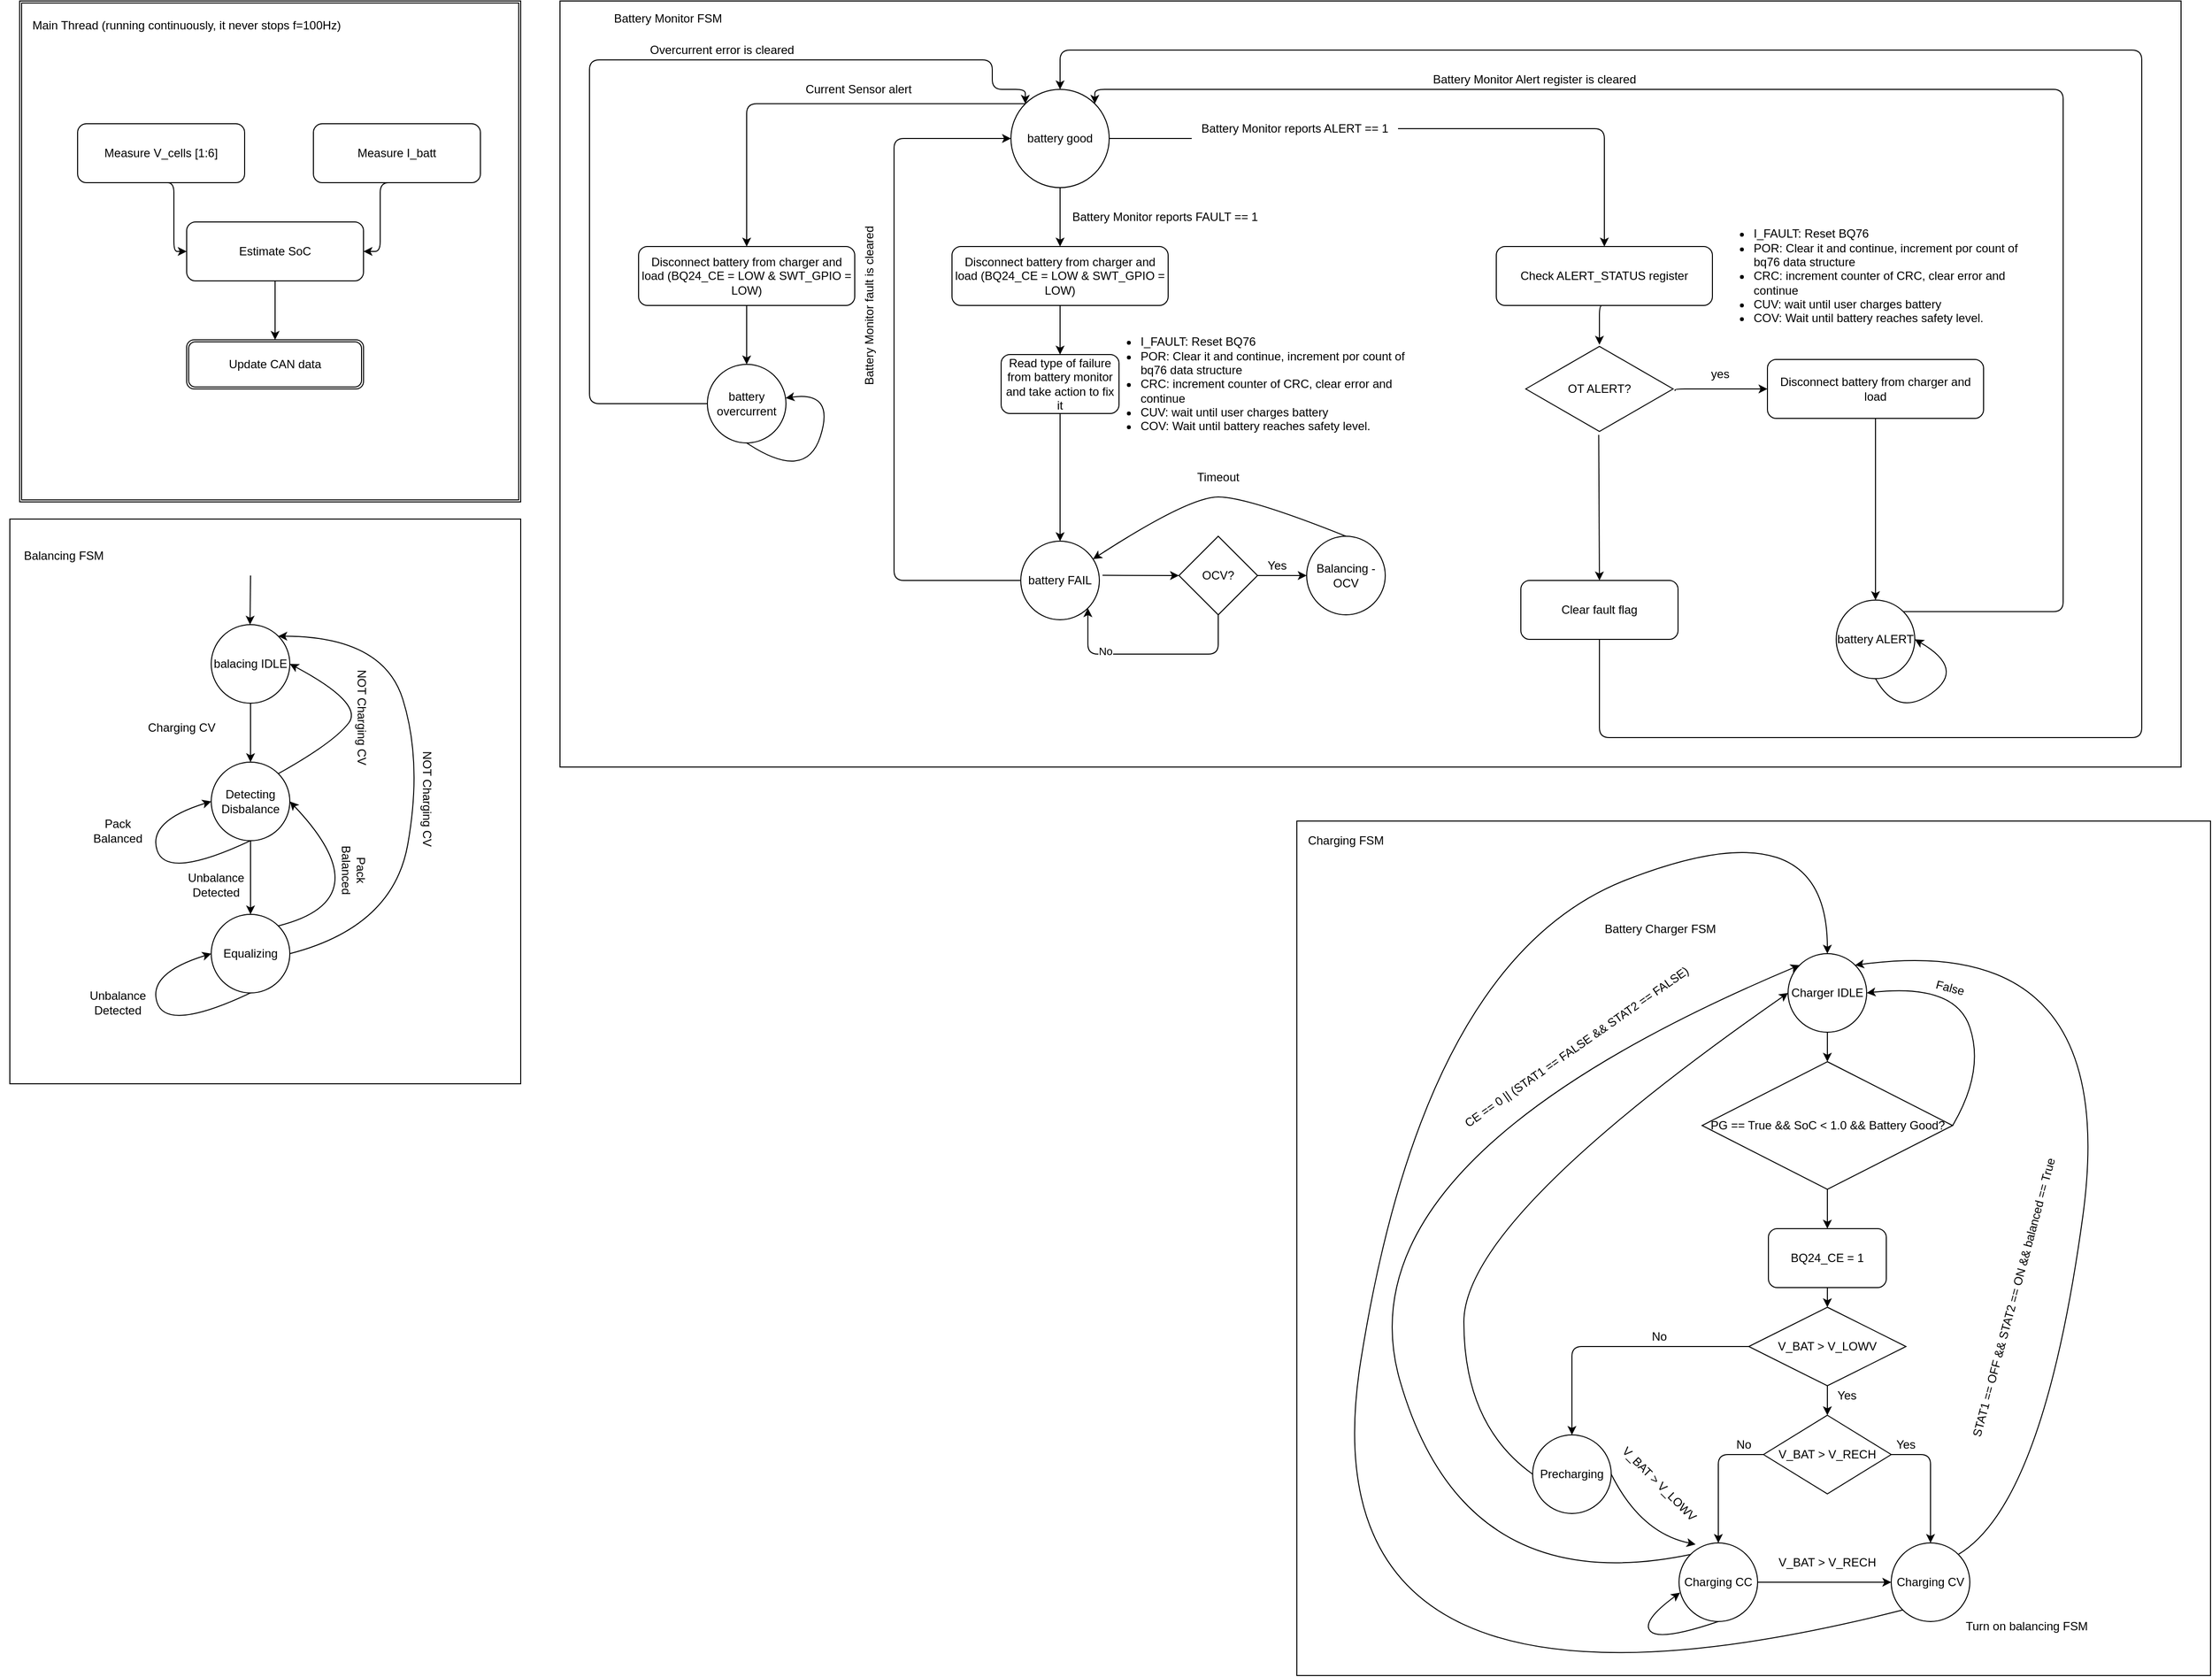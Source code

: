 <mxfile version="14.5.1" type="device"><diagram id="g3DpGtktaJrWY0wCHxWM" name="Page-1"><mxGraphModel dx="1092" dy="1663" grid="1" gridSize="10" guides="1" tooltips="1" connect="1" arrows="1" fold="1" page="1" pageScale="1" pageWidth="827" pageHeight="1169" math="0" shadow="0"><root><mxCell id="0"/><mxCell id="1" parent="0"/><mxCell id="d3mwTh0rrNDCZrn80b3e-203" value="" style="rounded=0;whiteSpace=wrap;html=1;fillColor=none;" parent="1" vertex="1"><mxGeometry x="140" y="-157.5" width="520" height="575" as="geometry"/></mxCell><mxCell id="d3mwTh0rrNDCZrn80b3e-7" value="Measure V_cells [1:6]" style="rounded=1;whiteSpace=wrap;html=1;" parent="1" vertex="1"><mxGeometry x="209" y="-560" width="170" height="60" as="geometry"/></mxCell><mxCell id="d3mwTh0rrNDCZrn80b3e-8" value="Measure I_batt" style="rounded=1;whiteSpace=wrap;html=1;" parent="1" vertex="1"><mxGeometry x="449" y="-560" width="170" height="60" as="geometry"/></mxCell><mxCell id="d3mwTh0rrNDCZrn80b3e-9" value="Estimate SoC" style="rounded=1;whiteSpace=wrap;html=1;" parent="1" vertex="1"><mxGeometry x="320" y="-460" width="180" height="60" as="geometry"/></mxCell><mxCell id="d3mwTh0rrNDCZrn80b3e-12" value="" style="edgeStyle=elbowEdgeStyle;elbow=horizontal;endArrow=classic;html=1;entryX=0;entryY=0.5;entryDx=0;entryDy=0;exitX=0.5;exitY=1;exitDx=0;exitDy=0;" parent="1" source="d3mwTh0rrNDCZrn80b3e-7" target="d3mwTh0rrNDCZrn80b3e-9" edge="1"><mxGeometry width="50" height="50" relative="1" as="geometry"><mxPoint x="170" y="-400" as="sourcePoint"/><mxPoint x="220" y="-450" as="targetPoint"/></mxGeometry></mxCell><mxCell id="d3mwTh0rrNDCZrn80b3e-13" value="" style="edgeStyle=elbowEdgeStyle;elbow=horizontal;endArrow=classic;html=1;exitX=0.5;exitY=1;exitDx=0;exitDy=0;entryX=1;entryY=0.5;entryDx=0;entryDy=0;" parent="1" source="d3mwTh0rrNDCZrn80b3e-8" target="d3mwTh0rrNDCZrn80b3e-9" edge="1"><mxGeometry width="50" height="50" relative="1" as="geometry"><mxPoint x="560" y="-420" as="sourcePoint"/><mxPoint x="610" y="-470" as="targetPoint"/></mxGeometry></mxCell><mxCell id="d3mwTh0rrNDCZrn80b3e-14" value="" style="edgeStyle=segmentEdgeStyle;endArrow=classic;html=1;exitX=0.5;exitY=1;exitDx=0;exitDy=0;" parent="1" source="d3mwTh0rrNDCZrn80b3e-9" edge="1"><mxGeometry width="50" height="50" relative="1" as="geometry"><mxPoint x="400" y="-350" as="sourcePoint"/><mxPoint x="410" y="-340" as="targetPoint"/></mxGeometry></mxCell><mxCell id="d3mwTh0rrNDCZrn80b3e-15" value="Update CAN data" style="shape=ext;double=1;rounded=1;whiteSpace=wrap;html=1;" parent="1" vertex="1"><mxGeometry x="320" y="-340" width="180" height="50" as="geometry"/></mxCell><mxCell id="d3mwTh0rrNDCZrn80b3e-19" value="" style="shape=ext;double=1;whiteSpace=wrap;html=1;aspect=fixed;fillColor=none;" parent="1" vertex="1"><mxGeometry x="150" y="-685" width="510" height="510" as="geometry"/></mxCell><mxCell id="d3mwTh0rrNDCZrn80b3e-24" value="Main Thread (running continuously, it never stops f=100Hz)" style="text;html=1;strokeColor=none;fillColor=none;align=center;verticalAlign=middle;whiteSpace=wrap;rounded=0;" parent="1" vertex="1"><mxGeometry x="160" y="-670" width="320" height="20" as="geometry"/></mxCell><mxCell id="d3mwTh0rrNDCZrn80b3e-27" value="Battery Monitor reports FAULT == 1" style="text;html=1;strokeColor=none;fillColor=none;align=center;verticalAlign=middle;whiteSpace=wrap;rounded=0;" parent="1" vertex="1"><mxGeometry x="1211" y="-475" width="210" height="20" as="geometry"/></mxCell><mxCell id="d3mwTh0rrNDCZrn80b3e-33" value="Disconnect battery from charger and load (BQ24_CE = LOW &amp;amp; SWT_GPIO = LOW)" style="rounded=1;whiteSpace=wrap;html=1;fillColor=none;" parent="1" vertex="1"><mxGeometry x="1099" y="-435" width="220" height="60" as="geometry"/></mxCell><mxCell id="d3mwTh0rrNDCZrn80b3e-34" value="Read type of failure from battery monitor and take action to fix it" style="rounded=1;whiteSpace=wrap;html=1;fillColor=none;" parent="1" vertex="1"><mxGeometry x="1149" y="-325" width="120" height="60" as="geometry"/></mxCell><mxCell id="d3mwTh0rrNDCZrn80b3e-37" value="&lt;div&gt;battery FAIL&lt;/div&gt;" style="ellipse;whiteSpace=wrap;html=1;aspect=fixed;fillColor=none;" parent="1" vertex="1"><mxGeometry x="1169" y="-135" width="80" height="80" as="geometry"/></mxCell><mxCell id="d3mwTh0rrNDCZrn80b3e-41" style="edgeStyle=orthogonalEdgeStyle;rounded=0;orthogonalLoop=1;jettySize=auto;html=1;exitX=0.5;exitY=1;exitDx=0;exitDy=0;entryX=0.5;entryY=0;entryDx=0;entryDy=0;" parent="1" source="d3mwTh0rrNDCZrn80b3e-38" target="d3mwTh0rrNDCZrn80b3e-33" edge="1"><mxGeometry relative="1" as="geometry"/></mxCell><mxCell id="d3mwTh0rrNDCZrn80b3e-38" value="battery good" style="ellipse;whiteSpace=wrap;html=1;aspect=fixed;fillColor=none;" parent="1" vertex="1"><mxGeometry x="1159" y="-595" width="100" height="100" as="geometry"/></mxCell><mxCell id="d3mwTh0rrNDCZrn80b3e-43" value="" style="edgeStyle=segmentEdgeStyle;endArrow=classic;html=1;exitX=0.5;exitY=1;exitDx=0;exitDy=0;entryX=0.5;entryY=0;entryDx=0;entryDy=0;" parent="1" source="d3mwTh0rrNDCZrn80b3e-33" target="d3mwTh0rrNDCZrn80b3e-34" edge="1"><mxGeometry width="50" height="50" relative="1" as="geometry"><mxPoint x="1270" y="-315" as="sourcePoint"/><mxPoint x="1320" y="-365" as="targetPoint"/></mxGeometry></mxCell><mxCell id="d3mwTh0rrNDCZrn80b3e-46" value="" style="edgeStyle=segmentEdgeStyle;endArrow=classic;html=1;exitX=0.5;exitY=1;exitDx=0;exitDy=0;entryX=1;entryY=1;entryDx=0;entryDy=0;" parent="1" source="d3mwTh0rrNDCZrn80b3e-191" target="d3mwTh0rrNDCZrn80b3e-37" edge="1"><mxGeometry width="50" height="50" relative="1" as="geometry"><mxPoint x="1270" y="-315" as="sourcePoint"/><mxPoint x="1300" y="-95" as="targetPoint"/><Array as="points"><mxPoint x="1370" y="-20"/><mxPoint x="1237" y="-20"/></Array></mxGeometry></mxCell><mxCell id="d3mwTh0rrNDCZrn80b3e-200" value="&lt;div&gt;No&lt;/div&gt;" style="edgeLabel;html=1;align=center;verticalAlign=middle;resizable=0;points=[];" parent="d3mwTh0rrNDCZrn80b3e-46" vertex="1" connectable="0"><mxGeometry x="0.414" y="-3" relative="1" as="geometry"><mxPoint as="offset"/></mxGeometry></mxCell><mxCell id="d3mwTh0rrNDCZrn80b3e-48" value="" style="edgeStyle=segmentEdgeStyle;endArrow=classic;html=1;exitX=0;exitY=0.5;exitDx=0;exitDy=0;entryX=0;entryY=0.5;entryDx=0;entryDy=0;" parent="1" source="d3mwTh0rrNDCZrn80b3e-37" target="d3mwTh0rrNDCZrn80b3e-38" edge="1"><mxGeometry width="50" height="50" relative="1" as="geometry"><mxPoint x="1010" y="-75" as="sourcePoint"/><mxPoint x="1070" y="-515" as="targetPoint"/><Array as="points"><mxPoint x="1040" y="-95"/><mxPoint x="1040" y="-545"/></Array></mxGeometry></mxCell><mxCell id="d3mwTh0rrNDCZrn80b3e-49" value="&lt;div&gt;Battery Monitor fault is cleared&lt;/div&gt;" style="text;html=1;strokeColor=none;fillColor=none;align=center;verticalAlign=middle;whiteSpace=wrap;rounded=0;rotation=-90;" parent="1" vertex="1"><mxGeometry x="910" y="-385" width="210" height="20" as="geometry"/></mxCell><mxCell id="d3mwTh0rrNDCZrn80b3e-51" value="&lt;ul&gt;&lt;li&gt;I_FAULT: Reset BQ76 &lt;br&gt;&lt;/li&gt;&lt;li&gt;POR: Clear it and continue, increment por count of bq76 data structure&lt;/li&gt;&lt;li&gt;CRC: increment counter of CRC, clear error and continue&lt;/li&gt;&lt;li&gt;CUV: wait until user charges battery&lt;/li&gt;&lt;li&gt;COV: Wait until battery reaches safety level.&lt;br&gt;&lt;/li&gt;&lt;/ul&gt;" style="text;strokeColor=none;fillColor=none;html=1;whiteSpace=wrap;verticalAlign=middle;overflow=hidden;" parent="1" vertex="1"><mxGeometry x="1249" y="-365" width="332" height="140" as="geometry"/></mxCell><mxCell id="d3mwTh0rrNDCZrn80b3e-53" value="Check ALERT_STATUS register" style="rounded=1;whiteSpace=wrap;html=1;fillColor=none;" parent="1" vertex="1"><mxGeometry x="1653" y="-435" width="220" height="60" as="geometry"/></mxCell><mxCell id="d3mwTh0rrNDCZrn80b3e-58" value="" style="edgeStyle=segmentEdgeStyle;endArrow=classic;html=1;startArrow=none;" parent="1" source="d3mwTh0rrNDCZrn80b3e-91" target="d3mwTh0rrNDCZrn80b3e-53" edge="1"><mxGeometry width="50" height="50" relative="1" as="geometry"><mxPoint x="1259" y="-545" as="sourcePoint"/><mxPoint x="1309" y="-595" as="targetPoint"/></mxGeometry></mxCell><mxCell id="d3mwTh0rrNDCZrn80b3e-59" value="&lt;ul&gt;&lt;li&gt;I_FAULT: Reset BQ76 &lt;br&gt;&lt;/li&gt;&lt;li&gt;POR: Clear it and continue, increment por count of bq76 data structure&lt;/li&gt;&lt;li&gt;CRC: increment counter of CRC, clear error and continue&lt;/li&gt;&lt;li&gt;CUV: wait until user charges battery&lt;/li&gt;&lt;li&gt;COV: Wait until battery reaches safety level.&lt;br&gt;&lt;/li&gt;&lt;/ul&gt;" style="text;strokeColor=none;fillColor=none;html=1;whiteSpace=wrap;verticalAlign=middle;overflow=hidden;" parent="1" vertex="1"><mxGeometry x="1873" y="-475" width="332" height="140" as="geometry"/></mxCell><mxCell id="d3mwTh0rrNDCZrn80b3e-60" value="OT ALERT?" style="html=1;whiteSpace=wrap;aspect=fixed;shape=isoRectangle;fillColor=none;" parent="1" vertex="1"><mxGeometry x="1683" y="-335" width="150" height="90" as="geometry"/></mxCell><mxCell id="d3mwTh0rrNDCZrn80b3e-61" value="" style="edgeStyle=segmentEdgeStyle;endArrow=classic;html=1;exitX=0.5;exitY=1;exitDx=0;exitDy=0;" parent="1" source="d3mwTh0rrNDCZrn80b3e-53" target="d3mwTh0rrNDCZrn80b3e-60" edge="1"><mxGeometry width="50" height="50" relative="1" as="geometry"><mxPoint x="1581" y="-285" as="sourcePoint"/><mxPoint x="1631" y="-335" as="targetPoint"/></mxGeometry></mxCell><mxCell id="d3mwTh0rrNDCZrn80b3e-65" value="Disconnect battery from charger and load" style="rounded=1;whiteSpace=wrap;html=1;fillColor=none;" parent="1" vertex="1"><mxGeometry x="1929" y="-320" width="220" height="60" as="geometry"/></mxCell><mxCell id="d3mwTh0rrNDCZrn80b3e-68" value="" style="edgeStyle=segmentEdgeStyle;endArrow=classic;html=1;exitX=1.013;exitY=0.522;exitDx=0;exitDy=0;exitPerimeter=0;entryX=0;entryY=0.5;entryDx=0;entryDy=0;" parent="1" source="d3mwTh0rrNDCZrn80b3e-60" target="d3mwTh0rrNDCZrn80b3e-65" edge="1"><mxGeometry width="50" height="50" relative="1" as="geometry"><mxPoint x="1581" y="-285" as="sourcePoint"/><mxPoint x="1631" y="-335" as="targetPoint"/><Array as="points"><mxPoint x="1835" y="-290"/></Array></mxGeometry></mxCell><mxCell id="d3mwTh0rrNDCZrn80b3e-70" value="yes" style="text;html=1;strokeColor=none;fillColor=none;align=center;verticalAlign=middle;whiteSpace=wrap;rounded=0;" parent="1" vertex="1"><mxGeometry x="1861" y="-315" width="40" height="20" as="geometry"/></mxCell><mxCell id="d3mwTh0rrNDCZrn80b3e-71" value="battery ALERT" style="ellipse;whiteSpace=wrap;html=1;aspect=fixed;fillColor=none;" parent="1" vertex="1"><mxGeometry x="1999" y="-75" width="80" height="80" as="geometry"/></mxCell><mxCell id="d3mwTh0rrNDCZrn80b3e-74" value="" style="curved=1;endArrow=classic;html=1;exitX=0.5;exitY=1;exitDx=0;exitDy=0;entryX=1;entryY=0.5;entryDx=0;entryDy=0;" parent="1" source="d3mwTh0rrNDCZrn80b3e-71" target="d3mwTh0rrNDCZrn80b3e-71" edge="1"><mxGeometry width="50" height="50" relative="1" as="geometry"><mxPoint x="1971" y="105" as="sourcePoint"/><mxPoint x="2021" y="55" as="targetPoint"/><Array as="points"><mxPoint x="2061" y="45"/><mxPoint x="2131" y="-5"/></Array></mxGeometry></mxCell><mxCell id="d3mwTh0rrNDCZrn80b3e-77" value="&lt;div&gt;Battery Monitor Alert register is cleared&lt;/div&gt;" style="text;html=1;strokeColor=none;fillColor=none;align=center;verticalAlign=middle;whiteSpace=wrap;rounded=0;" parent="1" vertex="1"><mxGeometry x="1553" y="-615" width="278" height="20" as="geometry"/></mxCell><mxCell id="d3mwTh0rrNDCZrn80b3e-82" value="" style="edgeStyle=segmentEdgeStyle;endArrow=classic;html=1;exitX=1;exitY=0;exitDx=0;exitDy=0;entryX=1;entryY=0;entryDx=0;entryDy=0;" parent="1" source="d3mwTh0rrNDCZrn80b3e-71" target="d3mwTh0rrNDCZrn80b3e-38" edge="1"><mxGeometry width="50" height="50" relative="1" as="geometry"><mxPoint x="2110" y="-205" as="sourcePoint"/><mxPoint x="1340" y="-545" as="targetPoint"/><Array as="points"><mxPoint x="2230" y="-63"/><mxPoint x="2230" y="-595"/><mxPoint x="1244" y="-595"/></Array></mxGeometry></mxCell><mxCell id="d3mwTh0rrNDCZrn80b3e-85" value="Clear fault flag" style="rounded=1;whiteSpace=wrap;html=1;fillColor=none;" parent="1" vertex="1"><mxGeometry x="1678" y="-95" width="160" height="60" as="geometry"/></mxCell><mxCell id="d3mwTh0rrNDCZrn80b3e-88" value="" style="edgeStyle=segmentEdgeStyle;endArrow=classic;html=1;exitX=0.5;exitY=1;exitDx=0;exitDy=0;entryX=0.5;entryY=0;entryDx=0;entryDy=0;" parent="1" source="d3mwTh0rrNDCZrn80b3e-85" target="d3mwTh0rrNDCZrn80b3e-38" edge="1"><mxGeometry width="50" height="50" relative="1" as="geometry"><mxPoint x="2390" y="-275" as="sourcePoint"/><mxPoint x="2440" y="-325" as="targetPoint"/><Array as="points"><mxPoint x="1758" y="65"/><mxPoint x="2310" y="65"/><mxPoint x="2310" y="-635"/><mxPoint x="1209" y="-635"/></Array></mxGeometry></mxCell><mxCell id="d3mwTh0rrNDCZrn80b3e-89" value="" style="edgeStyle=elbowEdgeStyle;elbow=horizontal;endArrow=classic;html=1;exitX=0;exitY=0;exitDx=0;exitDy=0;" parent="1" source="d3mwTh0rrNDCZrn80b3e-38" edge="1"><mxGeometry width="50" height="50" relative="1" as="geometry"><mxPoint x="960" y="-255" as="sourcePoint"/><mxPoint x="890" y="-435" as="targetPoint"/><Array as="points"><mxPoint x="890" y="-435"/><mxPoint x="890" y="-455"/></Array></mxGeometry></mxCell><mxCell id="d3mwTh0rrNDCZrn80b3e-91" value="Battery Monitor reports ALERT == 1" style="text;html=1;strokeColor=none;fillColor=none;align=center;verticalAlign=middle;whiteSpace=wrap;rounded=0;" parent="1" vertex="1"><mxGeometry x="1343" y="-565" width="210" height="20" as="geometry"/></mxCell><mxCell id="d3mwTh0rrNDCZrn80b3e-92" value="" style="edgeStyle=segmentEdgeStyle;endArrow=none;html=1;" parent="1" target="d3mwTh0rrNDCZrn80b3e-91" edge="1"><mxGeometry width="50" height="50" relative="1" as="geometry"><mxPoint x="1259" y="-545" as="sourcePoint"/><mxPoint x="1763.0" y="-435" as="targetPoint"/></mxGeometry></mxCell><mxCell id="d3mwTh0rrNDCZrn80b3e-93" value="Current Sensor alert" style="text;html=1;strokeColor=none;fillColor=none;align=center;verticalAlign=middle;whiteSpace=wrap;rounded=0;" parent="1" vertex="1"><mxGeometry x="899" y="-605" width="210" height="20" as="geometry"/></mxCell><mxCell id="d3mwTh0rrNDCZrn80b3e-94" value="Disconnect battery from charger and load (BQ24_CE = LOW &amp;amp; SWT_GPIO = LOW)" style="rounded=1;whiteSpace=wrap;html=1;fillColor=none;" parent="1" vertex="1"><mxGeometry x="780" y="-435" width="220" height="60" as="geometry"/></mxCell><mxCell id="d3mwTh0rrNDCZrn80b3e-95" value="" style="edgeStyle=segmentEdgeStyle;endArrow=classic;html=1;exitX=0.5;exitY=1;exitDx=0;exitDy=0;entryX=0.5;entryY=0;entryDx=0;entryDy=0;" parent="1" source="d3mwTh0rrNDCZrn80b3e-34" target="d3mwTh0rrNDCZrn80b3e-37" edge="1"><mxGeometry width="50" height="50" relative="1" as="geometry"><mxPoint x="1209" y="-255" as="sourcePoint"/><mxPoint x="1259" y="-305" as="targetPoint"/></mxGeometry></mxCell><mxCell id="d3mwTh0rrNDCZrn80b3e-96" value="" style="endArrow=classic;html=1;exitX=0.495;exitY=1.019;exitDx=0;exitDy=0;exitPerimeter=0;entryX=0.5;entryY=0;entryDx=0;entryDy=0;" parent="1" source="d3mwTh0rrNDCZrn80b3e-60" target="d3mwTh0rrNDCZrn80b3e-85" edge="1"><mxGeometry width="50" height="50" relative="1" as="geometry"><mxPoint x="1460" y="-285" as="sourcePoint"/><mxPoint x="1510" y="-335" as="targetPoint"/></mxGeometry></mxCell><mxCell id="d3mwTh0rrNDCZrn80b3e-97" value="&lt;div&gt;battery overcurrent&lt;br&gt;&lt;/div&gt;" style="ellipse;whiteSpace=wrap;html=1;aspect=fixed;fillColor=none;" parent="1" vertex="1"><mxGeometry x="850" y="-315" width="80" height="80" as="geometry"/></mxCell><mxCell id="d3mwTh0rrNDCZrn80b3e-99" value="" style="endArrow=classic;html=1;exitX=0.5;exitY=1;exitDx=0;exitDy=0;entryX=0.5;entryY=0;entryDx=0;entryDy=0;" parent="1" source="d3mwTh0rrNDCZrn80b3e-94" target="d3mwTh0rrNDCZrn80b3e-97" edge="1"><mxGeometry width="50" height="50" relative="1" as="geometry"><mxPoint x="1090" y="-295" as="sourcePoint"/><mxPoint x="1140" y="-345" as="targetPoint"/><Array as="points"/></mxGeometry></mxCell><mxCell id="d3mwTh0rrNDCZrn80b3e-100" value="" style="curved=1;endArrow=classic;html=1;exitX=0.5;exitY=1;exitDx=0;exitDy=0;" parent="1" source="d3mwTh0rrNDCZrn80b3e-97" target="d3mwTh0rrNDCZrn80b3e-97" edge="1"><mxGeometry width="50" height="50" relative="1" as="geometry"><mxPoint x="1090" y="-295" as="sourcePoint"/><mxPoint x="1140" y="-345" as="targetPoint"/><Array as="points"><mxPoint x="950" y="-195"/><mxPoint x="980" y="-288"/></Array></mxGeometry></mxCell><mxCell id="d3mwTh0rrNDCZrn80b3e-102" value="" style="edgeStyle=segmentEdgeStyle;endArrow=classic;html=1;exitX=0;exitY=0.5;exitDx=0;exitDy=0;entryX=0;entryY=0;entryDx=0;entryDy=0;" parent="1" source="d3mwTh0rrNDCZrn80b3e-97" target="d3mwTh0rrNDCZrn80b3e-38" edge="1"><mxGeometry width="50" height="50" relative="1" as="geometry"><mxPoint x="1090" y="-295" as="sourcePoint"/><mxPoint x="1140" y="-345" as="targetPoint"/><Array as="points"><mxPoint x="730" y="-275"/><mxPoint x="730" y="-625"/><mxPoint x="1140" y="-625"/><mxPoint x="1140" y="-595"/><mxPoint x="1174" y="-595"/></Array></mxGeometry></mxCell><mxCell id="d3mwTh0rrNDCZrn80b3e-103" value="Overcurrent error is cleared" style="text;html=1;strokeColor=none;fillColor=none;align=center;verticalAlign=middle;whiteSpace=wrap;rounded=0;" parent="1" vertex="1"><mxGeometry x="760" y="-645" width="210" height="20" as="geometry"/></mxCell><mxCell id="d3mwTh0rrNDCZrn80b3e-105" value="" style="endArrow=classic;html=1;exitX=0.5;exitY=1;exitDx=0;exitDy=0;entryX=0.5;entryY=0;entryDx=0;entryDy=0;" parent="1" source="d3mwTh0rrNDCZrn80b3e-65" target="d3mwTh0rrNDCZrn80b3e-71" edge="1"><mxGeometry width="50" height="50" relative="1" as="geometry"><mxPoint x="2060" y="-165" as="sourcePoint"/><mxPoint x="2110" y="-215" as="targetPoint"/></mxGeometry></mxCell><mxCell id="d3mwTh0rrNDCZrn80b3e-108" value="Battery Monitor FSM" style="text;html=1;strokeColor=none;fillColor=none;align=center;verticalAlign=middle;whiteSpace=wrap;rounded=0;" parent="1" vertex="1"><mxGeometry x="730" y="-670" width="160" height="5" as="geometry"/></mxCell><mxCell id="d3mwTh0rrNDCZrn80b3e-112" value="Battery Charger FSM" style="text;html=1;strokeColor=none;fillColor=none;align=center;verticalAlign=middle;whiteSpace=wrap;rounded=0;" parent="1" vertex="1"><mxGeometry x="1750" y="250" width="140" height="20" as="geometry"/></mxCell><mxCell id="d3mwTh0rrNDCZrn80b3e-113" value="Charger IDLE" style="ellipse;whiteSpace=wrap;html=1;aspect=fixed;fillColor=none;" parent="1" vertex="1"><mxGeometry x="1950" y="285" width="80" height="80" as="geometry"/></mxCell><mxCell id="d3mwTh0rrNDCZrn80b3e-117" value="" style="endArrow=classic;html=1;exitX=0.5;exitY=1;exitDx=0;exitDy=0;" parent="1" source="d3mwTh0rrNDCZrn80b3e-113" edge="1"><mxGeometry width="50" height="50" relative="1" as="geometry"><mxPoint x="2160" y="385" as="sourcePoint"/><mxPoint x="1990" y="395" as="targetPoint"/></mxGeometry></mxCell><mxCell id="d3mwTh0rrNDCZrn80b3e-118" value="&lt;div&gt;PG == True &amp;amp;&amp;amp; SoC &amp;lt; 1.0 &amp;amp;&amp;amp; Battery Good?&lt;/div&gt;" style="rhombus;whiteSpace=wrap;html=1;fillColor=none;" parent="1" vertex="1"><mxGeometry x="1862.5" y="395" width="255" height="130" as="geometry"/></mxCell><mxCell id="d3mwTh0rrNDCZrn80b3e-120" value="" style="curved=1;endArrow=classic;html=1;exitX=1;exitY=0.5;exitDx=0;exitDy=0;entryX=1;entryY=0.5;entryDx=0;entryDy=0;" parent="1" source="d3mwTh0rrNDCZrn80b3e-118" target="d3mwTh0rrNDCZrn80b3e-113" edge="1"><mxGeometry width="50" height="50" relative="1" as="geometry"><mxPoint x="2160" y="545" as="sourcePoint"/><mxPoint x="2210" y="495" as="targetPoint"/><Array as="points"><mxPoint x="2150" y="405"/><mxPoint x="2120" y="315"/></Array></mxGeometry></mxCell><mxCell id="d3mwTh0rrNDCZrn80b3e-121" value="False" style="text;html=1;strokeColor=none;fillColor=none;align=center;verticalAlign=middle;whiteSpace=wrap;rounded=0;rotation=15;" parent="1" vertex="1"><mxGeometry x="2095" y="310" width="40" height="20" as="geometry"/></mxCell><mxCell id="d3mwTh0rrNDCZrn80b3e-122" value="BQ24_CE = 1" style="rounded=1;whiteSpace=wrap;html=1;fillColor=none;" parent="1" vertex="1"><mxGeometry x="1930" y="565" width="120" height="60" as="geometry"/></mxCell><mxCell id="d3mwTh0rrNDCZrn80b3e-123" value="" style="endArrow=classic;html=1;exitX=0.5;exitY=1;exitDx=0;exitDy=0;entryX=0.5;entryY=0;entryDx=0;entryDy=0;" parent="1" source="d3mwTh0rrNDCZrn80b3e-118" target="d3mwTh0rrNDCZrn80b3e-122" edge="1"><mxGeometry width="50" height="50" relative="1" as="geometry"><mxPoint x="2160" y="545" as="sourcePoint"/><mxPoint x="2210" y="495" as="targetPoint"/></mxGeometry></mxCell><mxCell id="d3mwTh0rrNDCZrn80b3e-124" value="Charging CC" style="ellipse;whiteSpace=wrap;html=1;aspect=fixed;fillColor=none;" parent="1" vertex="1"><mxGeometry x="1839" y="885" width="80" height="80" as="geometry"/></mxCell><mxCell id="d3mwTh0rrNDCZrn80b3e-127" value="Charging CV" style="ellipse;whiteSpace=wrap;html=1;aspect=fixed;fillColor=none;" parent="1" vertex="1"><mxGeometry x="2055" y="885" width="80" height="80" as="geometry"/></mxCell><mxCell id="d3mwTh0rrNDCZrn80b3e-128" value="V_BAT &amp;gt; V_RECH" style="rhombus;whiteSpace=wrap;html=1;fillColor=none;" parent="1" vertex="1"><mxGeometry x="1925" y="755" width="130" height="80" as="geometry"/></mxCell><mxCell id="d3mwTh0rrNDCZrn80b3e-132" value="V_BAT &amp;gt; V_LOWV" style="rhombus;whiteSpace=wrap;html=1;fillColor=none;" parent="1" vertex="1"><mxGeometry x="1910" y="645" width="160" height="80" as="geometry"/></mxCell><mxCell id="d3mwTh0rrNDCZrn80b3e-133" value="Precharging" style="ellipse;whiteSpace=wrap;html=1;aspect=fixed;fillColor=none;" parent="1" vertex="1"><mxGeometry x="1690" y="775" width="80" height="80" as="geometry"/></mxCell><mxCell id="d3mwTh0rrNDCZrn80b3e-135" value="" style="edgeStyle=segmentEdgeStyle;endArrow=classic;html=1;exitX=0;exitY=0.5;exitDx=0;exitDy=0;entryX=0.5;entryY=0;entryDx=0;entryDy=0;" parent="1" source="d3mwTh0rrNDCZrn80b3e-132" target="d3mwTh0rrNDCZrn80b3e-133" edge="1"><mxGeometry width="50" height="50" relative="1" as="geometry"><mxPoint x="2160" y="715" as="sourcePoint"/><mxPoint x="2210" y="665" as="targetPoint"/></mxGeometry></mxCell><mxCell id="d3mwTh0rrNDCZrn80b3e-136" value="No" style="text;html=1;strokeColor=none;fillColor=none;align=center;verticalAlign=middle;whiteSpace=wrap;rounded=0;" parent="1" vertex="1"><mxGeometry x="1799" y="665" width="40" height="20" as="geometry"/></mxCell><mxCell id="d3mwTh0rrNDCZrn80b3e-138" value="" style="edgeStyle=segmentEdgeStyle;endArrow=classic;html=1;exitX=0;exitY=0.5;exitDx=0;exitDy=0;entryX=0.5;entryY=0;entryDx=0;entryDy=0;" parent="1" source="d3mwTh0rrNDCZrn80b3e-128" target="d3mwTh0rrNDCZrn80b3e-124" edge="1"><mxGeometry width="50" height="50" relative="1" as="geometry"><mxPoint x="2160" y="825" as="sourcePoint"/><mxPoint x="2210" y="775" as="targetPoint"/></mxGeometry></mxCell><mxCell id="d3mwTh0rrNDCZrn80b3e-139" value="No" style="text;html=1;strokeColor=none;fillColor=none;align=center;verticalAlign=middle;whiteSpace=wrap;rounded=0;" parent="1" vertex="1"><mxGeometry x="1885" y="775" width="40" height="20" as="geometry"/></mxCell><mxCell id="d3mwTh0rrNDCZrn80b3e-140" value="" style="endArrow=classic;html=1;exitX=0.5;exitY=1;exitDx=0;exitDy=0;entryX=0.5;entryY=0;entryDx=0;entryDy=0;" parent="1" source="d3mwTh0rrNDCZrn80b3e-132" target="d3mwTh0rrNDCZrn80b3e-128" edge="1"><mxGeometry width="50" height="50" relative="1" as="geometry"><mxPoint x="2160" y="825" as="sourcePoint"/><mxPoint x="2210" y="775" as="targetPoint"/></mxGeometry></mxCell><mxCell id="d3mwTh0rrNDCZrn80b3e-141" value="Yes" style="text;html=1;strokeColor=none;fillColor=none;align=center;verticalAlign=middle;whiteSpace=wrap;rounded=0;" parent="1" vertex="1"><mxGeometry x="1990" y="725" width="40" height="20" as="geometry"/></mxCell><mxCell id="d3mwTh0rrNDCZrn80b3e-143" value="" style="edgeStyle=segmentEdgeStyle;endArrow=classic;html=1;exitX=1;exitY=0.5;exitDx=0;exitDy=0;entryX=0.5;entryY=0;entryDx=0;entryDy=0;" parent="1" source="d3mwTh0rrNDCZrn80b3e-128" target="d3mwTh0rrNDCZrn80b3e-127" edge="1"><mxGeometry width="50" height="50" relative="1" as="geometry"><mxPoint x="2160" y="825" as="sourcePoint"/><mxPoint x="2210" y="775" as="targetPoint"/></mxGeometry></mxCell><mxCell id="d3mwTh0rrNDCZrn80b3e-144" value="Yes" style="text;html=1;strokeColor=none;fillColor=none;align=center;verticalAlign=middle;whiteSpace=wrap;rounded=0;" parent="1" vertex="1"><mxGeometry x="2050" y="775" width="40" height="20" as="geometry"/></mxCell><mxCell id="d3mwTh0rrNDCZrn80b3e-145" value="" style="curved=1;endArrow=classic;html=1;exitX=0.5;exitY=1;exitDx=0;exitDy=0;entryX=0.013;entryY=0.633;entryDx=0;entryDy=0;entryPerimeter=0;" parent="1" source="d3mwTh0rrNDCZrn80b3e-124" target="d3mwTh0rrNDCZrn80b3e-124" edge="1"><mxGeometry width="50" height="50" relative="1" as="geometry"><mxPoint x="2160" y="825" as="sourcePoint"/><mxPoint x="2210" y="775" as="targetPoint"/><Array as="points"><mxPoint x="1820" y="985"/><mxPoint x="1800" y="965"/></Array></mxGeometry></mxCell><mxCell id="d3mwTh0rrNDCZrn80b3e-146" value="" style="endArrow=classic;html=1;exitX=1;exitY=0.5;exitDx=0;exitDy=0;entryX=0;entryY=0.5;entryDx=0;entryDy=0;" parent="1" source="d3mwTh0rrNDCZrn80b3e-124" target="d3mwTh0rrNDCZrn80b3e-127" edge="1"><mxGeometry width="50" height="50" relative="1" as="geometry"><mxPoint x="2230" y="895" as="sourcePoint"/><mxPoint x="2280" y="845" as="targetPoint"/></mxGeometry></mxCell><mxCell id="d3mwTh0rrNDCZrn80b3e-147" value="V_BAT &amp;gt; V_RECH" style="text;html=1;strokeColor=none;fillColor=none;align=center;verticalAlign=middle;whiteSpace=wrap;rounded=0;" parent="1" vertex="1"><mxGeometry x="1930" y="895" width="120" height="20" as="geometry"/></mxCell><mxCell id="d3mwTh0rrNDCZrn80b3e-148" value="" style="endArrow=classic;html=1;exitX=0.5;exitY=1;exitDx=0;exitDy=0;entryX=0.5;entryY=0;entryDx=0;entryDy=0;" parent="1" source="d3mwTh0rrNDCZrn80b3e-122" target="d3mwTh0rrNDCZrn80b3e-132" edge="1"><mxGeometry width="50" height="50" relative="1" as="geometry"><mxPoint x="2130" y="575" as="sourcePoint"/><mxPoint x="2180" y="525" as="targetPoint"/></mxGeometry></mxCell><mxCell id="d3mwTh0rrNDCZrn80b3e-149" value="" style="curved=1;endArrow=classic;html=1;exitX=0;exitY=0.5;exitDx=0;exitDy=0;entryX=0;entryY=0.5;entryDx=0;entryDy=0;" parent="1" source="d3mwTh0rrNDCZrn80b3e-133" target="d3mwTh0rrNDCZrn80b3e-113" edge="1"><mxGeometry width="50" height="50" relative="1" as="geometry"><mxPoint x="2150" y="605" as="sourcePoint"/><mxPoint x="2200" y="555" as="targetPoint"/><Array as="points"><mxPoint x="1620" y="765"/><mxPoint x="1620" y="555"/></Array></mxGeometry></mxCell><mxCell id="d3mwTh0rrNDCZrn80b3e-150" value="CE == 0 || (STAT1 == FALSE &amp;amp;&amp;amp; STAT2 == FALSE)" style="text;html=1;strokeColor=none;fillColor=none;align=center;verticalAlign=middle;whiteSpace=wrap;rounded=0;rotation=-35;" parent="1" vertex="1"><mxGeometry x="1570" y="365" width="330" height="30" as="geometry"/></mxCell><mxCell id="d3mwTh0rrNDCZrn80b3e-153" value="" style="curved=1;endArrow=classic;html=1;exitX=0;exitY=0;exitDx=0;exitDy=0;entryX=0;entryY=0;entryDx=0;entryDy=0;" parent="1" source="d3mwTh0rrNDCZrn80b3e-124" target="d3mwTh0rrNDCZrn80b3e-113" edge="1"><mxGeometry width="50" height="50" relative="1" as="geometry"><mxPoint x="2150" y="645" as="sourcePoint"/><mxPoint x="2200" y="595" as="targetPoint"/><Array as="points"><mxPoint x="1620" y="945"/><mxPoint x="1490" y="495"/></Array></mxGeometry></mxCell><mxCell id="d3mwTh0rrNDCZrn80b3e-155" value="" style="curved=1;endArrow=classic;html=1;exitX=0;exitY=1;exitDx=0;exitDy=0;entryX=0.5;entryY=0;entryDx=0;entryDy=0;" parent="1" source="d3mwTh0rrNDCZrn80b3e-127" target="d3mwTh0rrNDCZrn80b3e-113" edge="1"><mxGeometry width="50" height="50" relative="1" as="geometry"><mxPoint x="2200" y="550" as="sourcePoint"/><mxPoint x="2250" y="500" as="targetPoint"/><Array as="points"><mxPoint x="1450" y="1110"/><mxPoint x="1580" y="290"/><mxPoint x="1990" y="130"/></Array></mxGeometry></mxCell><mxCell id="d3mwTh0rrNDCZrn80b3e-159" value="" style="curved=1;endArrow=classic;html=1;exitX=1;exitY=0.5;exitDx=0;exitDy=0;entryX=0.211;entryY=0.018;entryDx=0;entryDy=0;entryPerimeter=0;" parent="1" source="d3mwTh0rrNDCZrn80b3e-133" target="d3mwTh0rrNDCZrn80b3e-124" edge="1"><mxGeometry width="50" height="50" relative="1" as="geometry"><mxPoint x="2150" y="605" as="sourcePoint"/><mxPoint x="2200" y="555" as="targetPoint"/><Array as="points"><mxPoint x="1800" y="875"/></Array></mxGeometry></mxCell><mxCell id="d3mwTh0rrNDCZrn80b3e-160" value="V_BAT &amp;gt; V_LOWV" style="text;html=1;strokeColor=none;fillColor=none;align=center;verticalAlign=middle;whiteSpace=wrap;rounded=0;rotation=45;" parent="1" vertex="1"><mxGeometry x="1744" y="815" width="150" height="20" as="geometry"/></mxCell><mxCell id="d3mwTh0rrNDCZrn80b3e-162" value="" style="curved=1;endArrow=classic;html=1;exitX=1;exitY=0;exitDx=0;exitDy=0;entryX=1;entryY=0;entryDx=0;entryDy=0;" parent="1" source="d3mwTh0rrNDCZrn80b3e-127" target="d3mwTh0rrNDCZrn80b3e-113" edge="1"><mxGeometry width="50" height="50" relative="1" as="geometry"><mxPoint x="2160" y="845" as="sourcePoint"/><mxPoint x="2210" y="795" as="targetPoint"/><Array as="points"><mxPoint x="2210" y="845"/><mxPoint x="2290" y="260"/></Array></mxGeometry></mxCell><mxCell id="d3mwTh0rrNDCZrn80b3e-163" value="STAT1 == OFF &amp;amp;&amp;amp; STAT2 == ON &amp;amp;&amp;amp; balanced == True" style="text;html=1;strokeColor=none;fillColor=none;align=center;verticalAlign=middle;whiteSpace=wrap;rounded=0;rotation=-75;" parent="1" vertex="1"><mxGeometry x="1910" y="625" width="540" height="20" as="geometry"/></mxCell><mxCell id="d3mwTh0rrNDCZrn80b3e-166" value="Turn on balancing FSM" style="text;html=1;strokeColor=none;fillColor=none;align=center;verticalAlign=middle;whiteSpace=wrap;rounded=0;" parent="1" vertex="1"><mxGeometry x="2117.5" y="960" width="150" height="20" as="geometry"/></mxCell><mxCell id="d3mwTh0rrNDCZrn80b3e-167" value="" style="rounded=0;whiteSpace=wrap;html=1;fillColor=none;" parent="1" vertex="1"><mxGeometry x="1450" y="150" width="930" height="870" as="geometry"/></mxCell><mxCell id="d3mwTh0rrNDCZrn80b3e-168" value="Charging FSM" style="text;html=1;strokeColor=none;fillColor=none;align=center;verticalAlign=middle;whiteSpace=wrap;rounded=0;" parent="1" vertex="1"><mxGeometry x="1430" y="160" width="140" height="20" as="geometry"/></mxCell><mxCell id="d3mwTh0rrNDCZrn80b3e-170" value="balacing IDLE" style="ellipse;whiteSpace=wrap;html=1;aspect=fixed;fillColor=none;" parent="1" vertex="1"><mxGeometry x="345" y="-50" width="80" height="80" as="geometry"/></mxCell><mxCell id="d3mwTh0rrNDCZrn80b3e-171" value="Detecting Disbalance" style="ellipse;whiteSpace=wrap;html=1;aspect=fixed;fillColor=none;" parent="1" vertex="1"><mxGeometry x="345" y="90" width="80" height="80" as="geometry"/></mxCell><mxCell id="d3mwTh0rrNDCZrn80b3e-173" value="" style="endArrow=classic;html=1;exitX=0.5;exitY=1;exitDx=0;exitDy=0;" parent="1" source="d3mwTh0rrNDCZrn80b3e-170" target="d3mwTh0rrNDCZrn80b3e-171" edge="1"><mxGeometry width="50" height="50" relative="1" as="geometry"><mxPoint x="740" y="280" as="sourcePoint"/><mxPoint x="790" y="230" as="targetPoint"/></mxGeometry></mxCell><mxCell id="d3mwTh0rrNDCZrn80b3e-174" value="Charging CV" style="text;html=1;strokeColor=none;fillColor=none;align=center;verticalAlign=middle;whiteSpace=wrap;rounded=0;" parent="1" vertex="1"><mxGeometry x="260" y="45" width="110" height="20" as="geometry"/></mxCell><mxCell id="d3mwTh0rrNDCZrn80b3e-176" value="" style="curved=1;endArrow=classic;html=1;entryX=0;entryY=0.5;entryDx=0;entryDy=0;exitX=0.5;exitY=1;exitDx=0;exitDy=0;" parent="1" source="d3mwTh0rrNDCZrn80b3e-171" target="d3mwTh0rrNDCZrn80b3e-171" edge="1"><mxGeometry width="50" height="50" relative="1" as="geometry"><mxPoint x="740" y="280" as="sourcePoint"/><mxPoint x="790" y="230" as="targetPoint"/><Array as="points"><mxPoint x="300" y="210"/><mxPoint x="280" y="150"/></Array></mxGeometry></mxCell><mxCell id="d3mwTh0rrNDCZrn80b3e-177" value="Equalizing" style="ellipse;whiteSpace=wrap;html=1;aspect=fixed;fillColor=none;" parent="1" vertex="1"><mxGeometry x="345" y="245" width="80" height="80" as="geometry"/></mxCell><mxCell id="d3mwTh0rrNDCZrn80b3e-178" value="" style="endArrow=classic;html=1;exitX=0.5;exitY=1;exitDx=0;exitDy=0;" parent="1" source="d3mwTh0rrNDCZrn80b3e-171" target="d3mwTh0rrNDCZrn80b3e-177" edge="1"><mxGeometry width="50" height="50" relative="1" as="geometry"><mxPoint x="740" y="280" as="sourcePoint"/><mxPoint x="790" y="230" as="targetPoint"/></mxGeometry></mxCell><mxCell id="d3mwTh0rrNDCZrn80b3e-179" value="" style="curved=1;endArrow=classic;html=1;exitX=1;exitY=0;exitDx=0;exitDy=0;entryX=1;entryY=0.5;entryDx=0;entryDy=0;" parent="1" source="d3mwTh0rrNDCZrn80b3e-177" target="d3mwTh0rrNDCZrn80b3e-171" edge="1"><mxGeometry width="50" height="50" relative="1" as="geometry"><mxPoint x="740" y="280" as="sourcePoint"/><mxPoint x="790" y="230" as="targetPoint"/><Array as="points"><mxPoint x="520" y="230"/></Array></mxGeometry></mxCell><mxCell id="d3mwTh0rrNDCZrn80b3e-184" value="" style="curved=1;endArrow=classic;html=1;exitX=1;exitY=0;exitDx=0;exitDy=0;entryX=1;entryY=0.5;entryDx=0;entryDy=0;" parent="1" source="d3mwTh0rrNDCZrn80b3e-171" target="d3mwTh0rrNDCZrn80b3e-170" edge="1"><mxGeometry width="50" height="50" relative="1" as="geometry"><mxPoint x="740" y="280" as="sourcePoint"/><mxPoint x="790" y="230" as="targetPoint"/><Array as="points"><mxPoint x="470" y="70"/><mxPoint x="500" y="30"/></Array></mxGeometry></mxCell><mxCell id="d3mwTh0rrNDCZrn80b3e-185" value="NOT Charging CV" style="text;html=1;strokeColor=#FFFFFF;fillColor=none;align=center;verticalAlign=middle;whiteSpace=wrap;rounded=0;rotation=90;shadow=0;" parent="1" vertex="1"><mxGeometry x="432.7" y="36.73" width="130" height="15" as="geometry"/></mxCell><mxCell id="d3mwTh0rrNDCZrn80b3e-191" value="OCV?" style="rhombus;whiteSpace=wrap;html=1;fillColor=none;" parent="1" vertex="1"><mxGeometry x="1330" y="-140" width="80" height="80" as="geometry"/></mxCell><mxCell id="d3mwTh0rrNDCZrn80b3e-194" value="" style="endArrow=classic;html=1;exitX=1.04;exitY=0.435;exitDx=0;exitDy=0;exitPerimeter=0;entryX=0;entryY=0.5;entryDx=0;entryDy=0;" parent="1" source="d3mwTh0rrNDCZrn80b3e-37" target="d3mwTh0rrNDCZrn80b3e-191" edge="1"><mxGeometry width="50" height="50" relative="1" as="geometry"><mxPoint x="1250" y="-90" as="sourcePoint"/><mxPoint x="1400" y="-230" as="targetPoint"/></mxGeometry></mxCell><mxCell id="d3mwTh0rrNDCZrn80b3e-195" value="" style="endArrow=classic;html=1;exitX=1;exitY=0.5;exitDx=0;exitDy=0;" parent="1" source="d3mwTh0rrNDCZrn80b3e-191" edge="1"><mxGeometry width="50" height="50" relative="1" as="geometry"><mxPoint x="1350" y="-180" as="sourcePoint"/><mxPoint x="1460" y="-100" as="targetPoint"/></mxGeometry></mxCell><mxCell id="d3mwTh0rrNDCZrn80b3e-196" value="Balancing - OCV" style="ellipse;whiteSpace=wrap;html=1;aspect=fixed;fillColor=none;" parent="1" vertex="1"><mxGeometry x="1460" y="-140" width="80" height="80" as="geometry"/></mxCell><mxCell id="d3mwTh0rrNDCZrn80b3e-197" value="" style="curved=1;endArrow=classic;html=1;exitX=0.5;exitY=0;exitDx=0;exitDy=0;" parent="1" source="d3mwTh0rrNDCZrn80b3e-196" target="d3mwTh0rrNDCZrn80b3e-37" edge="1"><mxGeometry width="50" height="50" relative="1" as="geometry"><mxPoint x="1350" y="-180" as="sourcePoint"/><mxPoint x="1400" y="-230" as="targetPoint"/><Array as="points"><mxPoint x="1400" y="-180"/><mxPoint x="1340" y="-180"/></Array></mxGeometry></mxCell><mxCell id="d3mwTh0rrNDCZrn80b3e-198" value="Timeout" style="text;html=1;strokeColor=none;fillColor=none;align=center;verticalAlign=middle;whiteSpace=wrap;rounded=0;" parent="1" vertex="1"><mxGeometry x="1350" y="-210" width="40" height="20" as="geometry"/></mxCell><mxCell id="d3mwTh0rrNDCZrn80b3e-199" value="Yes" style="text;html=1;strokeColor=none;fillColor=none;align=center;verticalAlign=middle;whiteSpace=wrap;rounded=0;" parent="1" vertex="1"><mxGeometry x="1410" y="-120" width="40" height="20" as="geometry"/></mxCell><mxCell id="d3mwTh0rrNDCZrn80b3e-201" value="" style="rounded=0;whiteSpace=wrap;html=1;fillColor=none;" parent="1" vertex="1"><mxGeometry x="700" y="-685" width="1650" height="780" as="geometry"/></mxCell><mxCell id="d3mwTh0rrNDCZrn80b3e-204" value="Balancing FSM" style="text;html=1;strokeColor=none;fillColor=none;align=center;verticalAlign=middle;whiteSpace=wrap;rounded=0;" parent="1" vertex="1"><mxGeometry x="130" y="-130" width="130" height="20" as="geometry"/></mxCell><mxCell id="7IkD5nyOu6XAgfBJWe-e-1" value="" style="curved=1;endArrow=classic;html=1;exitX=1;exitY=0.5;exitDx=0;exitDy=0;entryX=1;entryY=0;entryDx=0;entryDy=0;" parent="1" source="d3mwTh0rrNDCZrn80b3e-177" target="d3mwTh0rrNDCZrn80b3e-170" edge="1"><mxGeometry width="50" height="50" relative="1" as="geometry"><mxPoint x="543.284" y="289.996" as="sourcePoint"/><mxPoint x="543.284" y="149.996" as="targetPoint"/><Array as="points"><mxPoint x="530" y="258"/><mxPoint x="560" y="90"/><mxPoint x="520" y="-38"/></Array></mxGeometry></mxCell><mxCell id="iwLQCMcEq-oEDg_G_wCW-1" value="&lt;div&gt;Unbalance Detected&lt;/div&gt;" style="text;html=1;strokeColor=none;fillColor=none;align=center;verticalAlign=middle;whiteSpace=wrap;rounded=0;rotation=0;" vertex="1" parent="1"><mxGeometry x="330" y="205" width="40" height="20" as="geometry"/></mxCell><mxCell id="iwLQCMcEq-oEDg_G_wCW-2" value="&lt;div&gt;Pack Balanced&lt;/div&gt;" style="text;html=1;strokeColor=none;fillColor=none;align=center;verticalAlign=middle;whiteSpace=wrap;rounded=0;rotation=0;" vertex="1" parent="1"><mxGeometry x="230" y="150" width="40" height="20" as="geometry"/></mxCell><mxCell id="iwLQCMcEq-oEDg_G_wCW-3" value="&lt;div&gt;Pack Balanced&lt;/div&gt;" style="text;html=1;strokeColor=none;fillColor=none;align=center;verticalAlign=middle;whiteSpace=wrap;rounded=0;rotation=90;" vertex="1" parent="1"><mxGeometry x="470" y="190" width="40" height="20" as="geometry"/></mxCell><mxCell id="iwLQCMcEq-oEDg_G_wCW-4" value="" style="endArrow=classic;html=1;" edge="1" parent="1"><mxGeometry width="50" height="50" relative="1" as="geometry"><mxPoint x="385" y="-100" as="sourcePoint"/><mxPoint x="384.5" y="-50" as="targetPoint"/></mxGeometry></mxCell><mxCell id="iwLQCMcEq-oEDg_G_wCW-5" value="&lt;div&gt;Unbalance Detected&lt;/div&gt;" style="text;html=1;strokeColor=none;fillColor=none;align=center;verticalAlign=middle;whiteSpace=wrap;rounded=0;rotation=0;" vertex="1" parent="1"><mxGeometry x="230" y="325" width="40" height="20" as="geometry"/></mxCell><mxCell id="iwLQCMcEq-oEDg_G_wCW-6" value="" style="curved=1;endArrow=classic;html=1;entryX=0;entryY=0.5;entryDx=0;entryDy=0;exitX=0.5;exitY=1;exitDx=0;exitDy=0;" edge="1" parent="1"><mxGeometry width="50" height="50" relative="1" as="geometry"><mxPoint x="385" y="325" as="sourcePoint"/><mxPoint x="345" y="285" as="targetPoint"/><Array as="points"><mxPoint x="300" y="365"/><mxPoint x="280" y="305"/></Array></mxGeometry></mxCell><mxCell id="iwLQCMcEq-oEDg_G_wCW-8" value="&lt;div&gt;NOT Charging CV&lt;/div&gt;" style="text;html=1;strokeColor=none;fillColor=none;align=center;verticalAlign=middle;whiteSpace=wrap;rounded=0;rotation=90;" vertex="1" parent="1"><mxGeometry x="500" y="120" width="130" height="15" as="geometry"/></mxCell></root></mxGraphModel></diagram></mxfile>